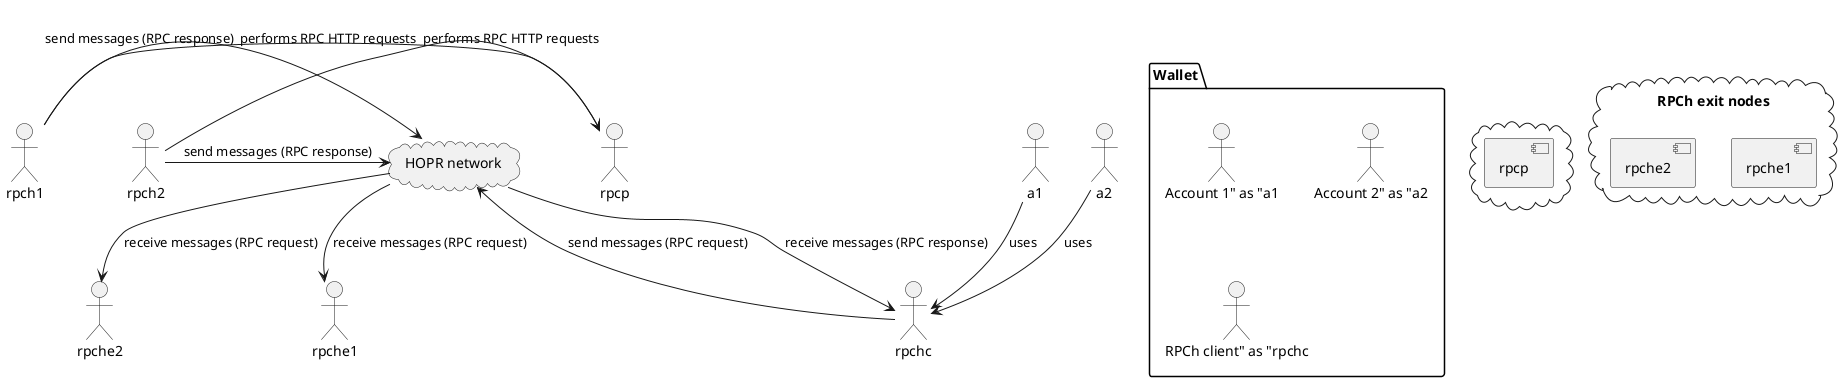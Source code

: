 @startuml

package Wallet {
	"Account 1" as "a1"
	"Account 2" as "a2"
	"RPCh client" as "rpchc"
}

cloud {
	[RPC Provider] as "rpcp"
}

cloud "HOPR network" as "hopr" {
}

cloud "RPCh exit nodes" as "rpche" {
	[RPCh exit node 1] as "rpche1"
	[RPCh exit node 2] as "rpche2"
}

a1 --> rpchc : uses
a2 --> rpchc : uses

rpchc --> hopr : send messages (RPC request)

hopr --> rpche1 : receive messages (RPC request)
hopr --> rpche2 : receive messages (RPC request)

rpch1 -> rpcp : performs RPC HTTP requests
rpch2 -> rpcp : performs RPC HTTP requests

rpch1 -> hopr : send messages (RPC response)
rpch2 -> hopr :  send messages (RPC response)

hopr --> rpchc : receive messages (RPC response)

@enduml
